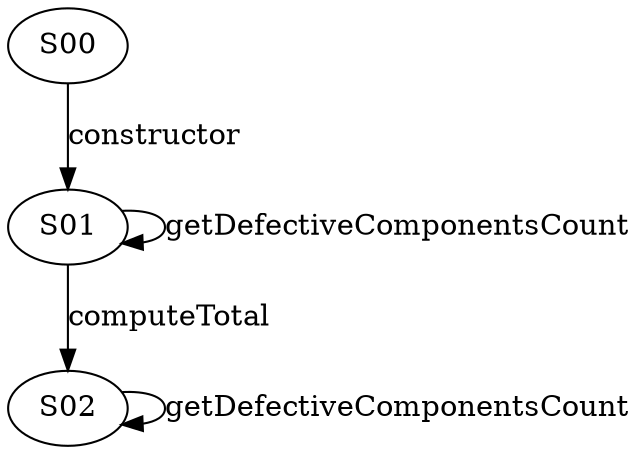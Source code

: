 digraph {

S00->S01 [label="constructor", style="", color="black"]
S01->S02 [label="computeTotal", style="", color="black"]
S01->S01 [label="getDefectiveComponentsCount", style="", color="black"]
S02->S02 [label="getDefectiveComponentsCount", style="", color="black"]
}